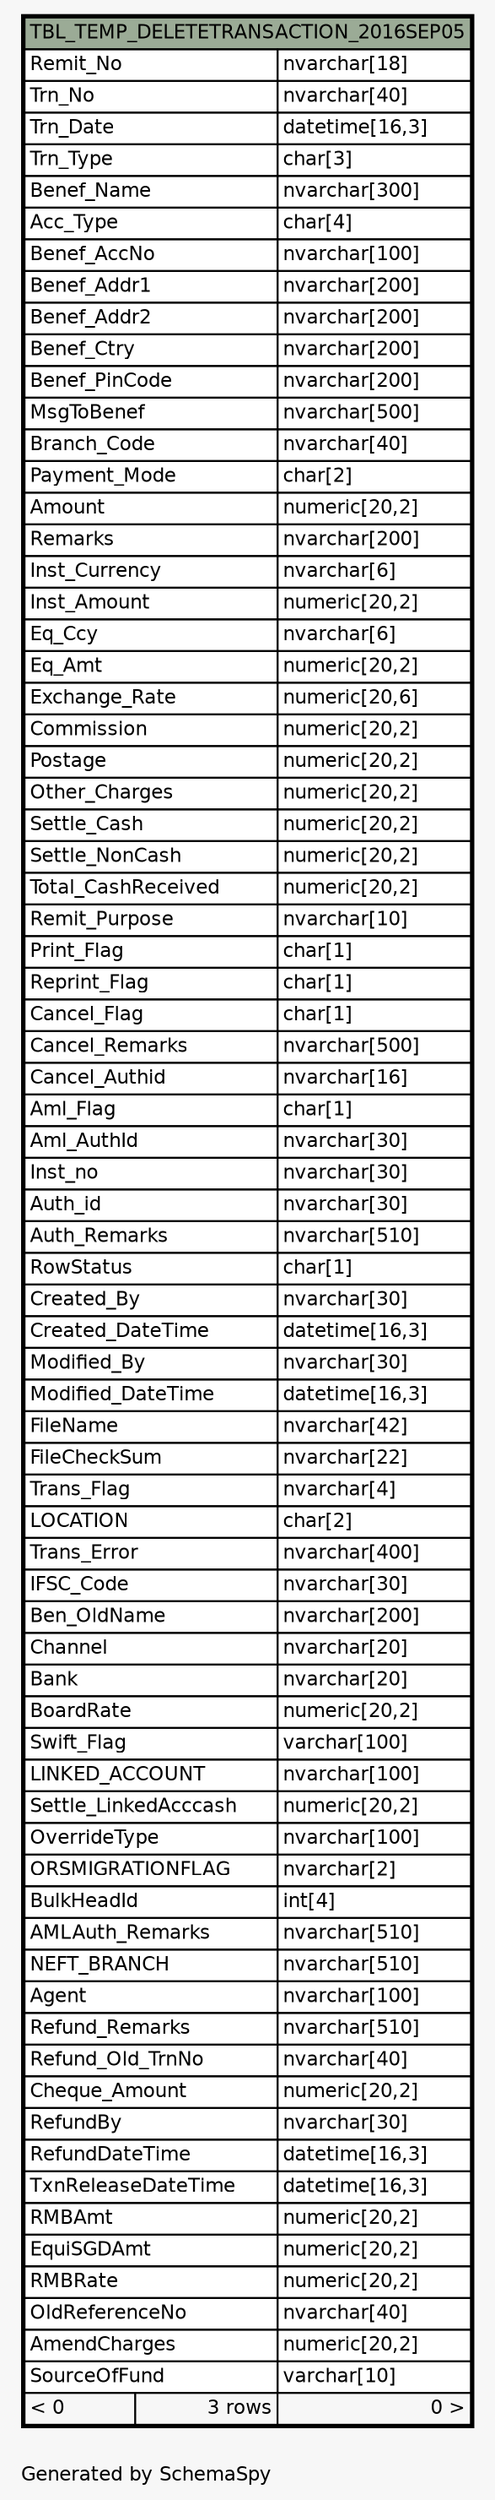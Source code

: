 // dot 2.38.0 on Windows 10 10.0
// SchemaSpy rev 590
digraph "oneDegreeRelationshipsDiagram" {
  graph [
    rankdir="RL"
    bgcolor="#f7f7f7"
    label="\nGenerated by SchemaSpy"
    labeljust="l"
    nodesep="0.18"
    ranksep="0.46"
    fontname="Helvetica"
    fontsize="11"
  ];
  node [
    fontname="Helvetica"
    fontsize="11"
    shape="plaintext"
  ];
  edge [
    arrowsize="0.8"
  ];
  "TBL_TEMP_DELETETRANSACTION_2016SEP05" [
    label=<
    <TABLE BORDER="2" CELLBORDER="1" CELLSPACING="0" BGCOLOR="#ffffff">
      <TR><TD COLSPAN="3" BGCOLOR="#9bab96" ALIGN="CENTER">TBL_TEMP_DELETETRANSACTION_2016SEP05</TD></TR>
      <TR><TD PORT="Remit_No" COLSPAN="2" ALIGN="LEFT">Remit_No</TD><TD PORT="Remit_No.type" ALIGN="LEFT">nvarchar[18]</TD></TR>
      <TR><TD PORT="Trn_No" COLSPAN="2" ALIGN="LEFT">Trn_No</TD><TD PORT="Trn_No.type" ALIGN="LEFT">nvarchar[40]</TD></TR>
      <TR><TD PORT="Trn_Date" COLSPAN="2" ALIGN="LEFT">Trn_Date</TD><TD PORT="Trn_Date.type" ALIGN="LEFT">datetime[16,3]</TD></TR>
      <TR><TD PORT="Trn_Type" COLSPAN="2" ALIGN="LEFT">Trn_Type</TD><TD PORT="Trn_Type.type" ALIGN="LEFT">char[3]</TD></TR>
      <TR><TD PORT="Benef_Name" COLSPAN="2" ALIGN="LEFT">Benef_Name</TD><TD PORT="Benef_Name.type" ALIGN="LEFT">nvarchar[300]</TD></TR>
      <TR><TD PORT="Acc_Type" COLSPAN="2" ALIGN="LEFT">Acc_Type</TD><TD PORT="Acc_Type.type" ALIGN="LEFT">char[4]</TD></TR>
      <TR><TD PORT="Benef_AccNo" COLSPAN="2" ALIGN="LEFT">Benef_AccNo</TD><TD PORT="Benef_AccNo.type" ALIGN="LEFT">nvarchar[100]</TD></TR>
      <TR><TD PORT="Benef_Addr1" COLSPAN="2" ALIGN="LEFT">Benef_Addr1</TD><TD PORT="Benef_Addr1.type" ALIGN="LEFT">nvarchar[200]</TD></TR>
      <TR><TD PORT="Benef_Addr2" COLSPAN="2" ALIGN="LEFT">Benef_Addr2</TD><TD PORT="Benef_Addr2.type" ALIGN="LEFT">nvarchar[200]</TD></TR>
      <TR><TD PORT="Benef_Ctry" COLSPAN="2" ALIGN="LEFT">Benef_Ctry</TD><TD PORT="Benef_Ctry.type" ALIGN="LEFT">nvarchar[200]</TD></TR>
      <TR><TD PORT="Benef_PinCode" COLSPAN="2" ALIGN="LEFT">Benef_PinCode</TD><TD PORT="Benef_PinCode.type" ALIGN="LEFT">nvarchar[200]</TD></TR>
      <TR><TD PORT="MsgToBenef" COLSPAN="2" ALIGN="LEFT">MsgToBenef</TD><TD PORT="MsgToBenef.type" ALIGN="LEFT">nvarchar[500]</TD></TR>
      <TR><TD PORT="Branch_Code" COLSPAN="2" ALIGN="LEFT">Branch_Code</TD><TD PORT="Branch_Code.type" ALIGN="LEFT">nvarchar[40]</TD></TR>
      <TR><TD PORT="Payment_Mode" COLSPAN="2" ALIGN="LEFT">Payment_Mode</TD><TD PORT="Payment_Mode.type" ALIGN="LEFT">char[2]</TD></TR>
      <TR><TD PORT="Amount" COLSPAN="2" ALIGN="LEFT">Amount</TD><TD PORT="Amount.type" ALIGN="LEFT">numeric[20,2]</TD></TR>
      <TR><TD PORT="Remarks" COLSPAN="2" ALIGN="LEFT">Remarks</TD><TD PORT="Remarks.type" ALIGN="LEFT">nvarchar[200]</TD></TR>
      <TR><TD PORT="Inst_Currency" COLSPAN="2" ALIGN="LEFT">Inst_Currency</TD><TD PORT="Inst_Currency.type" ALIGN="LEFT">nvarchar[6]</TD></TR>
      <TR><TD PORT="Inst_Amount" COLSPAN="2" ALIGN="LEFT">Inst_Amount</TD><TD PORT="Inst_Amount.type" ALIGN="LEFT">numeric[20,2]</TD></TR>
      <TR><TD PORT="Eq_Ccy" COLSPAN="2" ALIGN="LEFT">Eq_Ccy</TD><TD PORT="Eq_Ccy.type" ALIGN="LEFT">nvarchar[6]</TD></TR>
      <TR><TD PORT="Eq_Amt" COLSPAN="2" ALIGN="LEFT">Eq_Amt</TD><TD PORT="Eq_Amt.type" ALIGN="LEFT">numeric[20,2]</TD></TR>
      <TR><TD PORT="Exchange_Rate" COLSPAN="2" ALIGN="LEFT">Exchange_Rate</TD><TD PORT="Exchange_Rate.type" ALIGN="LEFT">numeric[20,6]</TD></TR>
      <TR><TD PORT="Commission" COLSPAN="2" ALIGN="LEFT">Commission</TD><TD PORT="Commission.type" ALIGN="LEFT">numeric[20,2]</TD></TR>
      <TR><TD PORT="Postage" COLSPAN="2" ALIGN="LEFT">Postage</TD><TD PORT="Postage.type" ALIGN="LEFT">numeric[20,2]</TD></TR>
      <TR><TD PORT="Other_Charges" COLSPAN="2" ALIGN="LEFT">Other_Charges</TD><TD PORT="Other_Charges.type" ALIGN="LEFT">numeric[20,2]</TD></TR>
      <TR><TD PORT="Settle_Cash" COLSPAN="2" ALIGN="LEFT">Settle_Cash</TD><TD PORT="Settle_Cash.type" ALIGN="LEFT">numeric[20,2]</TD></TR>
      <TR><TD PORT="Settle_NonCash" COLSPAN="2" ALIGN="LEFT">Settle_NonCash</TD><TD PORT="Settle_NonCash.type" ALIGN="LEFT">numeric[20,2]</TD></TR>
      <TR><TD PORT="Total_CashReceived" COLSPAN="2" ALIGN="LEFT">Total_CashReceived</TD><TD PORT="Total_CashReceived.type" ALIGN="LEFT">numeric[20,2]</TD></TR>
      <TR><TD PORT="Remit_Purpose" COLSPAN="2" ALIGN="LEFT">Remit_Purpose</TD><TD PORT="Remit_Purpose.type" ALIGN="LEFT">nvarchar[10]</TD></TR>
      <TR><TD PORT="Print_Flag" COLSPAN="2" ALIGN="LEFT">Print_Flag</TD><TD PORT="Print_Flag.type" ALIGN="LEFT">char[1]</TD></TR>
      <TR><TD PORT="Reprint_Flag" COLSPAN="2" ALIGN="LEFT">Reprint_Flag</TD><TD PORT="Reprint_Flag.type" ALIGN="LEFT">char[1]</TD></TR>
      <TR><TD PORT="Cancel_Flag" COLSPAN="2" ALIGN="LEFT">Cancel_Flag</TD><TD PORT="Cancel_Flag.type" ALIGN="LEFT">char[1]</TD></TR>
      <TR><TD PORT="Cancel_Remarks" COLSPAN="2" ALIGN="LEFT">Cancel_Remarks</TD><TD PORT="Cancel_Remarks.type" ALIGN="LEFT">nvarchar[500]</TD></TR>
      <TR><TD PORT="Cancel_Authid" COLSPAN="2" ALIGN="LEFT">Cancel_Authid</TD><TD PORT="Cancel_Authid.type" ALIGN="LEFT">nvarchar[16]</TD></TR>
      <TR><TD PORT="Aml_Flag" COLSPAN="2" ALIGN="LEFT">Aml_Flag</TD><TD PORT="Aml_Flag.type" ALIGN="LEFT">char[1]</TD></TR>
      <TR><TD PORT="Aml_AuthId" COLSPAN="2" ALIGN="LEFT">Aml_AuthId</TD><TD PORT="Aml_AuthId.type" ALIGN="LEFT">nvarchar[30]</TD></TR>
      <TR><TD PORT="Inst_no" COLSPAN="2" ALIGN="LEFT">Inst_no</TD><TD PORT="Inst_no.type" ALIGN="LEFT">nvarchar[30]</TD></TR>
      <TR><TD PORT="Auth_id" COLSPAN="2" ALIGN="LEFT">Auth_id</TD><TD PORT="Auth_id.type" ALIGN="LEFT">nvarchar[30]</TD></TR>
      <TR><TD PORT="Auth_Remarks" COLSPAN="2" ALIGN="LEFT">Auth_Remarks</TD><TD PORT="Auth_Remarks.type" ALIGN="LEFT">nvarchar[510]</TD></TR>
      <TR><TD PORT="RowStatus" COLSPAN="2" ALIGN="LEFT">RowStatus</TD><TD PORT="RowStatus.type" ALIGN="LEFT">char[1]</TD></TR>
      <TR><TD PORT="Created_By" COLSPAN="2" ALIGN="LEFT">Created_By</TD><TD PORT="Created_By.type" ALIGN="LEFT">nvarchar[30]</TD></TR>
      <TR><TD PORT="Created_DateTime" COLSPAN="2" ALIGN="LEFT">Created_DateTime</TD><TD PORT="Created_DateTime.type" ALIGN="LEFT">datetime[16,3]</TD></TR>
      <TR><TD PORT="Modified_By" COLSPAN="2" ALIGN="LEFT">Modified_By</TD><TD PORT="Modified_By.type" ALIGN="LEFT">nvarchar[30]</TD></TR>
      <TR><TD PORT="Modified_DateTime" COLSPAN="2" ALIGN="LEFT">Modified_DateTime</TD><TD PORT="Modified_DateTime.type" ALIGN="LEFT">datetime[16,3]</TD></TR>
      <TR><TD PORT="FileName" COLSPAN="2" ALIGN="LEFT">FileName</TD><TD PORT="FileName.type" ALIGN="LEFT">nvarchar[42]</TD></TR>
      <TR><TD PORT="FileCheckSum" COLSPAN="2" ALIGN="LEFT">FileCheckSum</TD><TD PORT="FileCheckSum.type" ALIGN="LEFT">nvarchar[22]</TD></TR>
      <TR><TD PORT="Trans_Flag" COLSPAN="2" ALIGN="LEFT">Trans_Flag</TD><TD PORT="Trans_Flag.type" ALIGN="LEFT">nvarchar[4]</TD></TR>
      <TR><TD PORT="LOCATION" COLSPAN="2" ALIGN="LEFT">LOCATION</TD><TD PORT="LOCATION.type" ALIGN="LEFT">char[2]</TD></TR>
      <TR><TD PORT="Trans_Error" COLSPAN="2" ALIGN="LEFT">Trans_Error</TD><TD PORT="Trans_Error.type" ALIGN="LEFT">nvarchar[400]</TD></TR>
      <TR><TD PORT="IFSC_Code" COLSPAN="2" ALIGN="LEFT">IFSC_Code</TD><TD PORT="IFSC_Code.type" ALIGN="LEFT">nvarchar[30]</TD></TR>
      <TR><TD PORT="Ben_OldName" COLSPAN="2" ALIGN="LEFT">Ben_OldName</TD><TD PORT="Ben_OldName.type" ALIGN="LEFT">nvarchar[200]</TD></TR>
      <TR><TD PORT="Channel" COLSPAN="2" ALIGN="LEFT">Channel</TD><TD PORT="Channel.type" ALIGN="LEFT">nvarchar[20]</TD></TR>
      <TR><TD PORT="Bank" COLSPAN="2" ALIGN="LEFT">Bank</TD><TD PORT="Bank.type" ALIGN="LEFT">nvarchar[20]</TD></TR>
      <TR><TD PORT="BoardRate" COLSPAN="2" ALIGN="LEFT">BoardRate</TD><TD PORT="BoardRate.type" ALIGN="LEFT">numeric[20,2]</TD></TR>
      <TR><TD PORT="Swift_Flag" COLSPAN="2" ALIGN="LEFT">Swift_Flag</TD><TD PORT="Swift_Flag.type" ALIGN="LEFT">varchar[100]</TD></TR>
      <TR><TD PORT="LINKED_ACCOUNT" COLSPAN="2" ALIGN="LEFT">LINKED_ACCOUNT</TD><TD PORT="LINKED_ACCOUNT.type" ALIGN="LEFT">nvarchar[100]</TD></TR>
      <TR><TD PORT="Settle_LinkedAcccash" COLSPAN="2" ALIGN="LEFT">Settle_LinkedAcccash</TD><TD PORT="Settle_LinkedAcccash.type" ALIGN="LEFT">numeric[20,2]</TD></TR>
      <TR><TD PORT="OverrideType" COLSPAN="2" ALIGN="LEFT">OverrideType</TD><TD PORT="OverrideType.type" ALIGN="LEFT">nvarchar[100]</TD></TR>
      <TR><TD PORT="ORSMIGRATIONFLAG" COLSPAN="2" ALIGN="LEFT">ORSMIGRATIONFLAG</TD><TD PORT="ORSMIGRATIONFLAG.type" ALIGN="LEFT">nvarchar[2]</TD></TR>
      <TR><TD PORT="BulkHeadId" COLSPAN="2" ALIGN="LEFT">BulkHeadId</TD><TD PORT="BulkHeadId.type" ALIGN="LEFT">int[4]</TD></TR>
      <TR><TD PORT="AMLAuth_Remarks" COLSPAN="2" ALIGN="LEFT">AMLAuth_Remarks</TD><TD PORT="AMLAuth_Remarks.type" ALIGN="LEFT">nvarchar[510]</TD></TR>
      <TR><TD PORT="NEFT_BRANCH" COLSPAN="2" ALIGN="LEFT">NEFT_BRANCH</TD><TD PORT="NEFT_BRANCH.type" ALIGN="LEFT">nvarchar[510]</TD></TR>
      <TR><TD PORT="Agent" COLSPAN="2" ALIGN="LEFT">Agent</TD><TD PORT="Agent.type" ALIGN="LEFT">nvarchar[100]</TD></TR>
      <TR><TD PORT="Refund_Remarks" COLSPAN="2" ALIGN="LEFT">Refund_Remarks</TD><TD PORT="Refund_Remarks.type" ALIGN="LEFT">nvarchar[510]</TD></TR>
      <TR><TD PORT="Refund_Old_TrnNo" COLSPAN="2" ALIGN="LEFT">Refund_Old_TrnNo</TD><TD PORT="Refund_Old_TrnNo.type" ALIGN="LEFT">nvarchar[40]</TD></TR>
      <TR><TD PORT="Cheque_Amount" COLSPAN="2" ALIGN="LEFT">Cheque_Amount</TD><TD PORT="Cheque_Amount.type" ALIGN="LEFT">numeric[20,2]</TD></TR>
      <TR><TD PORT="RefundBy" COLSPAN="2" ALIGN="LEFT">RefundBy</TD><TD PORT="RefundBy.type" ALIGN="LEFT">nvarchar[30]</TD></TR>
      <TR><TD PORT="RefundDateTime" COLSPAN="2" ALIGN="LEFT">RefundDateTime</TD><TD PORT="RefundDateTime.type" ALIGN="LEFT">datetime[16,3]</TD></TR>
      <TR><TD PORT="TxnReleaseDateTime" COLSPAN="2" ALIGN="LEFT">TxnReleaseDateTime</TD><TD PORT="TxnReleaseDateTime.type" ALIGN="LEFT">datetime[16,3]</TD></TR>
      <TR><TD PORT="RMBAmt" COLSPAN="2" ALIGN="LEFT">RMBAmt</TD><TD PORT="RMBAmt.type" ALIGN="LEFT">numeric[20,2]</TD></TR>
      <TR><TD PORT="EquiSGDAmt" COLSPAN="2" ALIGN="LEFT">EquiSGDAmt</TD><TD PORT="EquiSGDAmt.type" ALIGN="LEFT">numeric[20,2]</TD></TR>
      <TR><TD PORT="RMBRate" COLSPAN="2" ALIGN="LEFT">RMBRate</TD><TD PORT="RMBRate.type" ALIGN="LEFT">numeric[20,2]</TD></TR>
      <TR><TD PORT="OldReferenceNo" COLSPAN="2" ALIGN="LEFT">OldReferenceNo</TD><TD PORT="OldReferenceNo.type" ALIGN="LEFT">nvarchar[40]</TD></TR>
      <TR><TD PORT="AmendCharges" COLSPAN="2" ALIGN="LEFT">AmendCharges</TD><TD PORT="AmendCharges.type" ALIGN="LEFT">numeric[20,2]</TD></TR>
      <TR><TD PORT="SourceOfFund" COLSPAN="2" ALIGN="LEFT">SourceOfFund</TD><TD PORT="SourceOfFund.type" ALIGN="LEFT">varchar[10]</TD></TR>
      <TR><TD ALIGN="LEFT" BGCOLOR="#f7f7f7">&lt; 0</TD><TD ALIGN="RIGHT" BGCOLOR="#f7f7f7">3 rows</TD><TD ALIGN="RIGHT" BGCOLOR="#f7f7f7">0 &gt;</TD></TR>
    </TABLE>>
    URL="TBL_TEMP_DELETETRANSACTION_2016SEP05.html"
    tooltip="TBL_TEMP_DELETETRANSACTION_2016SEP05"
  ];
}
